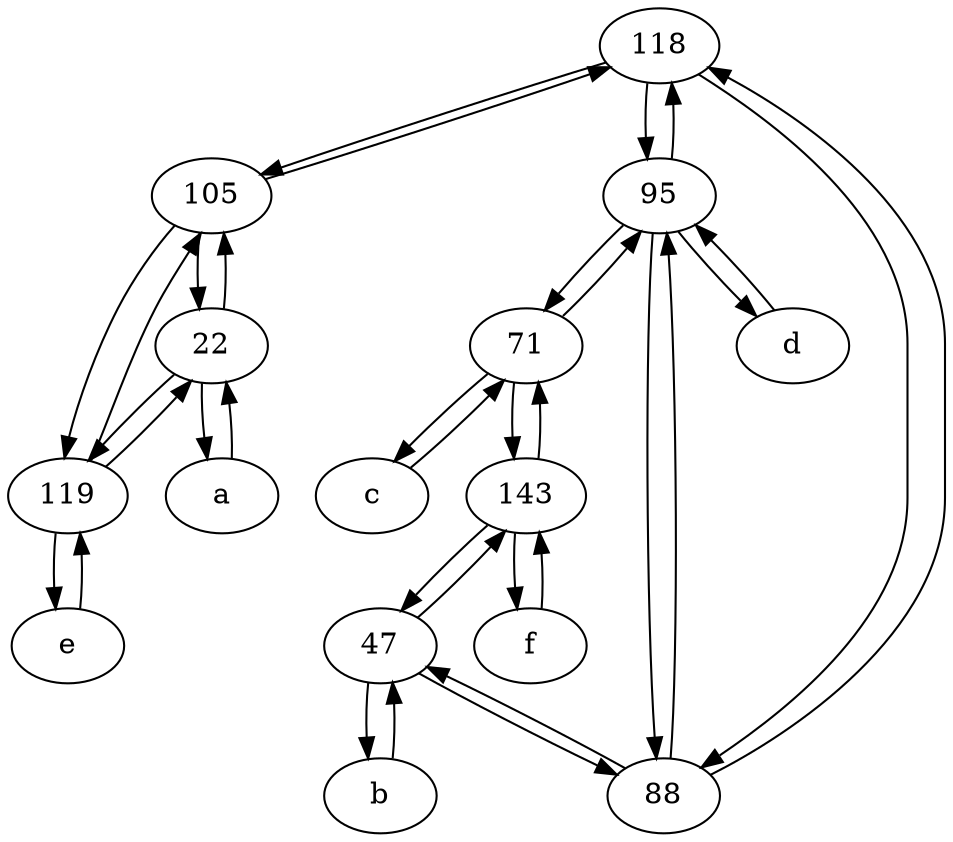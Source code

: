 digraph  {
	118;
	105;
	47;
	71;
	a [pos="40,10!"];
	b [pos="50,20!"];
	e [pos="30,50!"];
	95;
	88;
	c [pos="20,10!"];
	143;
	119;
	22;
	d [pos="20,30!"];
	f [pos="15,45!"];
	143 -> 71;
	a -> 22;
	143 -> f;
	88 -> 47;
	47 -> b;
	95 -> d;
	22 -> 105;
	b -> 47;
	88 -> 95;
	105 -> 119;
	88 -> 118;
	22 -> 119;
	105 -> 22;
	143 -> 47;
	47 -> 143;
	f -> 143;
	71 -> c;
	c -> 71;
	119 -> 22;
	47 -> 88;
	71 -> 143;
	d -> 95;
	119 -> e;
	105 -> 118;
	95 -> 88;
	118 -> 105;
	118 -> 88;
	22 -> a;
	95 -> 71;
	119 -> 105;
	71 -> 95;
	118 -> 95;
	e -> 119;
	95 -> 118;

	}